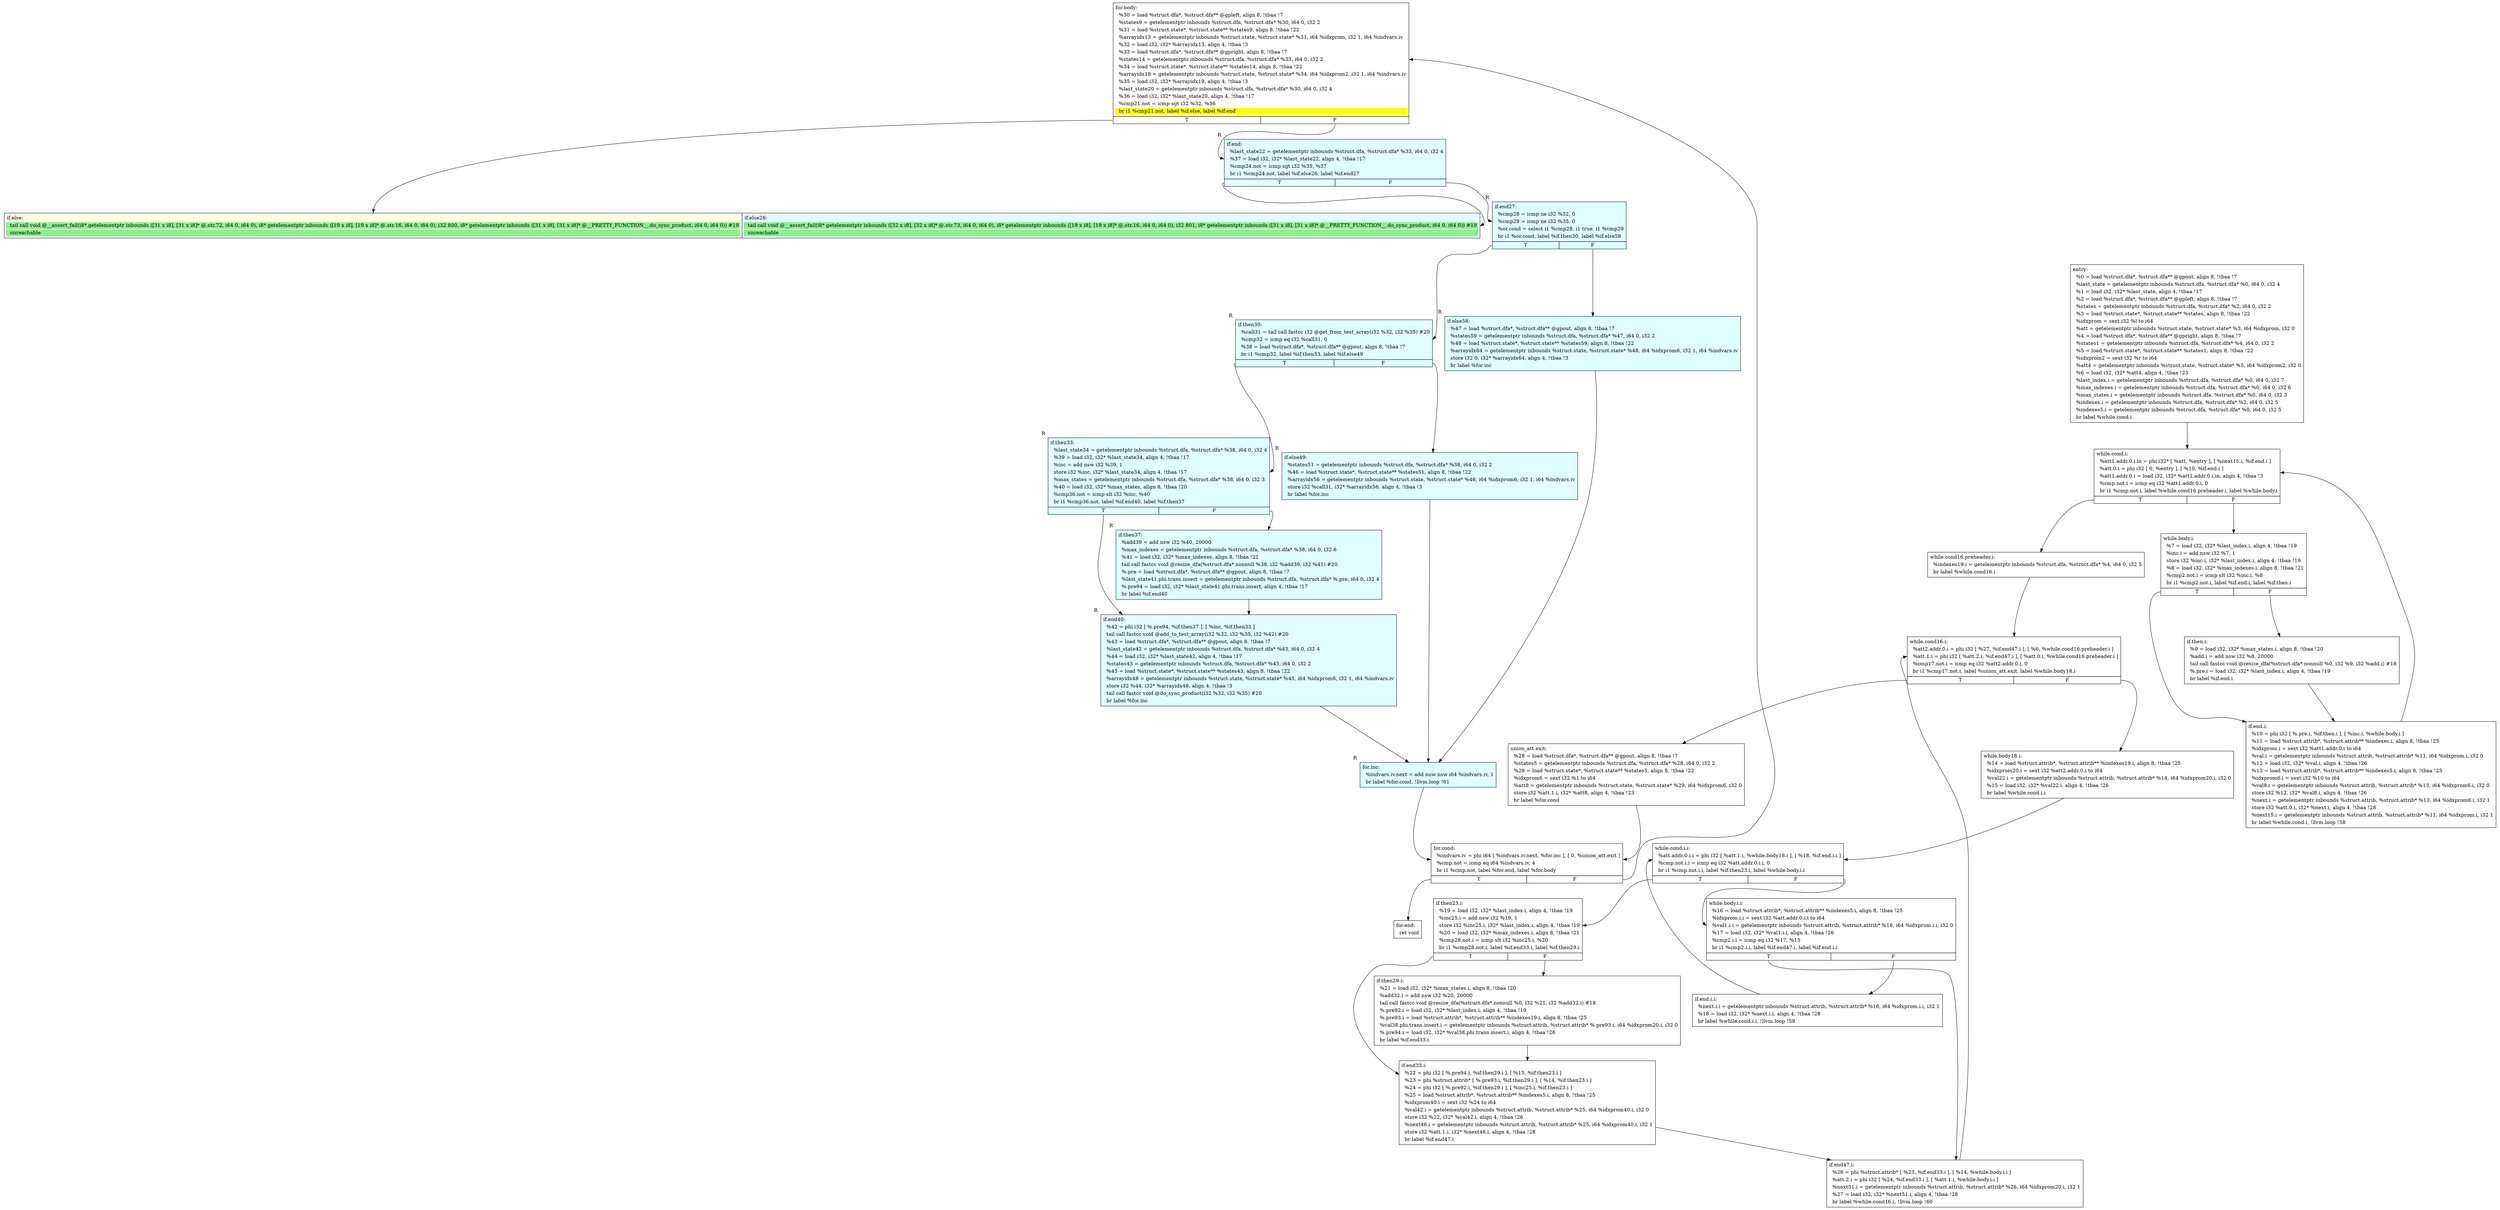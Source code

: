digraph {
m_bb0 [shape = none, label  = <<table border="0" cellspacing="0">
<tr><td port="f1" border="1" colspan="2"><table bgcolor="LightYellow" border="0">
<tr><td align="left">if.else:</td></tr>
<tr><td bgcolor="lightgreen" align="left">  tail call void @__assert_fail(i8* getelementptr inbounds ([31 x i8], [31 x i8]* @.str.72, i64 0, i64 0), i8* getelementptr inbounds ([19 x i8], [19 x i8]* @.str.16, i64 0, i64 0), i32 800, i8* getelementptr inbounds ([31 x i8], [31 x i8]* @__PRETTY_FUNCTION__.do_sync_product, i64 0, i64 0)) #19</td></tr>
<tr><td bgcolor="lightgreen" align="left">  unreachable</td></tr>
</table>
</td>
<td port="f2" border="1" colspan="2"><table bgcolor="LightCyan" border="0">
<tr><td align="left">if.else26:</td></tr>
<tr><td bgcolor="lightgreen" align="left">  tail call void @__assert_fail(i8* getelementptr inbounds ([32 x i8], [32 x i8]* @.str.73, i64 0, i64 0), i8* getelementptr inbounds ([19 x i8], [19 x i8]* @.str.16, i64 0, i64 0), i32 801, i8* getelementptr inbounds ([31 x i8], [31 x i8]* @__PRETTY_FUNCTION__.do_sync_product, i64 0, i64 0)) #19</td></tr>
<tr><td bgcolor="lightgreen" align="left">  unreachable</td></tr>
</table>
</td></tr>
</table>> ]
f_bb0 [shape = none, label  = <<table  border="0" cellspacing="0">
<tr><td port="f" border="1"><table border="0">
<tr><td align="left">entry:</td></tr>
<tr><td align="left">  %0 = load %struct.dfa*, %struct.dfa** @gpout, align 8, !tbaa !7</td></tr>
<tr><td align="left">  %last_state = getelementptr inbounds %struct.dfa, %struct.dfa* %0, i64 0, i32 4</td></tr>
<tr><td align="left">  %1 = load i32, i32* %last_state, align 4, !tbaa !17</td></tr>
<tr><td align="left">  %2 = load %struct.dfa*, %struct.dfa** @gpleft, align 8, !tbaa !7</td></tr>
<tr><td align="left">  %states = getelementptr inbounds %struct.dfa, %struct.dfa* %2, i64 0, i32 2</td></tr>
<tr><td align="left">  %3 = load %struct.state*, %struct.state** %states, align 8, !tbaa !22</td></tr>
<tr><td align="left">  %idxprom = sext i32 %l to i64</td></tr>
<tr><td align="left">  %att = getelementptr inbounds %struct.state, %struct.state* %3, i64 %idxprom, i32 0</td></tr>
<tr><td align="left">  %4 = load %struct.dfa*, %struct.dfa** @gpright, align 8, !tbaa !7</td></tr>
<tr><td align="left">  %states1 = getelementptr inbounds %struct.dfa, %struct.dfa* %4, i64 0, i32 2</td></tr>
<tr><td align="left">  %5 = load %struct.state*, %struct.state** %states1, align 8, !tbaa !22</td></tr>
<tr><td align="left">  %idxprom2 = sext i32 %r to i64</td></tr>
<tr><td align="left">  %att4 = getelementptr inbounds %struct.state, %struct.state* %5, i64 %idxprom2, i32 0</td></tr>
<tr><td align="left">  %6 = load i32, i32* %att4, align 4, !tbaa !23</td></tr>
<tr><td align="left">  %last_index.i = getelementptr inbounds %struct.dfa, %struct.dfa* %0, i64 0, i32 7</td></tr>
<tr><td align="left">  %max_indexes.i = getelementptr inbounds %struct.dfa, %struct.dfa* %0, i64 0, i32 6</td></tr>
<tr><td align="left">  %max_states.i = getelementptr inbounds %struct.dfa, %struct.dfa* %0, i64 0, i32 3</td></tr>
<tr><td align="left">  %indexes.i = getelementptr inbounds %struct.dfa, %struct.dfa* %2, i64 0, i32 5</td></tr>
<tr><td align="left">  %indexes5.i = getelementptr inbounds %struct.dfa, %struct.dfa* %0, i64 0, i32 5</td></tr>
<tr><td align="left">  br label %while.cond.i</td></tr>
</table>
</td></tr>
</table>> ]
f_bb1 [shape = none, label  = <<table  border="0" cellspacing="0">
<tr><td port="f" border="1" colspan="2"><table border="0">
<tr><td align="left">while.cond.i:</td></tr>
<tr><td align="left">  %att1.addr.0.i.in = phi i32* [ %att, %entry ], [ %next15.i, %if.end.i ]</td></tr>
<tr><td align="left">  %att.0.i = phi i32 [ 0, %entry ], [ %10, %if.end.i ]</td></tr>
<tr><td align="left">  %att1.addr.0.i = load i32, i32* %att1.addr.0.i.in, align 4, !tbaa !3</td></tr>
<tr><td align="left">  %cmp.not.i = icmp eq i32 %att1.addr.0.i, 0</td></tr>
<tr><td align="left">  br i1 %cmp.not.i, label %while.cond16.preheader.i, label %while.body.i</td></tr>
</table>
</td></tr>
<tr><td border="1" port="fT">T</td><td border="1" port="fF">F</td></tr>
</table>> ]
f_bb2 [shape = none, label  = <<table  border="0" cellspacing="0">
<tr><td port="f" border="1"><table border="0">
<tr><td align="left">while.cond16.preheader.i:</td></tr>
<tr><td align="left">  %indexes19.i = getelementptr inbounds %struct.dfa, %struct.dfa* %4, i64 0, i32 5</td></tr>
<tr><td align="left">  br label %while.cond16.i</td></tr>
</table>
</td></tr>
</table>> ]
f_bb3 [shape = none, label  = <<table  border="0" cellspacing="0">
<tr><td port="f" border="1" colspan="2"><table border="0">
<tr><td align="left">while.body.i:</td></tr>
<tr><td align="left">  %7 = load i32, i32* %last_index.i, align 4, !tbaa !19</td></tr>
<tr><td align="left">  %inc.i = add nsw i32 %7, 1</td></tr>
<tr><td align="left">  store i32 %inc.i, i32* %last_index.i, align 4, !tbaa !19</td></tr>
<tr><td align="left">  %8 = load i32, i32* %max_indexes.i, align 8, !tbaa !21</td></tr>
<tr><td align="left">  %cmp2.not.i = icmp slt i32 %inc.i, %8</td></tr>
<tr><td align="left">  br i1 %cmp2.not.i, label %if.end.i, label %if.then.i</td></tr>
</table>
</td></tr>
<tr><td border="1" port="fT">T</td><td border="1" port="fF">F</td></tr>
</table>> ]
f_bb4 [shape = none, label  = <<table  border="0" cellspacing="0">
<tr><td port="f" border="1"><table border="0">
<tr><td align="left">if.then.i:</td></tr>
<tr><td align="left">  %9 = load i32, i32* %max_states.i, align 8, !tbaa !20</td></tr>
<tr><td align="left">  %add.i = add nsw i32 %8, 20000</td></tr>
<tr><td align="left">  tail call fastcc void @resize_dfa(%struct.dfa* nonnull %0, i32 %9, i32 %add.i) #18</td></tr>
<tr><td align="left">  %.pre.i = load i32, i32* %last_index.i, align 4, !tbaa !19</td></tr>
<tr><td align="left">  br label %if.end.i</td></tr>
</table>
</td></tr>
</table>> ]
f_bb5 [shape = none, label  = <<table  border="0" cellspacing="0">
<tr><td port="f" border="1"><table border="0">
<tr><td align="left">if.end.i:</td></tr>
<tr><td align="left">  %10 = phi i32 [ %.pre.i, %if.then.i ], [ %inc.i, %while.body.i ]</td></tr>
<tr><td align="left">  %11 = load %struct.attrib*, %struct.attrib** %indexes.i, align 8, !tbaa !25</td></tr>
<tr><td align="left">  %idxprom.i = sext i32 %att1.addr.0.i to i64</td></tr>
<tr><td align="left">  %val.i = getelementptr inbounds %struct.attrib, %struct.attrib* %11, i64 %idxprom.i, i32 0</td></tr>
<tr><td align="left">  %12 = load i32, i32* %val.i, align 4, !tbaa !26</td></tr>
<tr><td align="left">  %13 = load %struct.attrib*, %struct.attrib** %indexes5.i, align 8, !tbaa !25</td></tr>
<tr><td align="left">  %idxprom6.i = sext i32 %10 to i64</td></tr>
<tr><td align="left">  %val8.i = getelementptr inbounds %struct.attrib, %struct.attrib* %13, i64 %idxprom6.i, i32 0</td></tr>
<tr><td align="left">  store i32 %12, i32* %val8.i, align 4, !tbaa !26</td></tr>
<tr><td align="left">  %next.i = getelementptr inbounds %struct.attrib, %struct.attrib* %13, i64 %idxprom6.i, i32 1</td></tr>
<tr><td align="left">  store i32 %att.0.i, i32* %next.i, align 4, !tbaa !28</td></tr>
<tr><td align="left">  %next15.i = getelementptr inbounds %struct.attrib, %struct.attrib* %11, i64 %idxprom.i, i32 1</td></tr>
<tr><td align="left">  br label %while.cond.i, !llvm.loop !58</td></tr>
</table>
</td></tr>
</table>> ]
f_bb6 [shape = none, label  = <<table  border="0" cellspacing="0">
<tr><td port="f" border="1" colspan="2"><table border="0">
<tr><td align="left">while.cond16.i:</td></tr>
<tr><td align="left">  %att2.addr.0.i = phi i32 [ %27, %if.end47.i ], [ %6, %while.cond16.preheader.i ]</td></tr>
<tr><td align="left">  %att.1.i = phi i32 [ %att.2.i, %if.end47.i ], [ %att.0.i, %while.cond16.preheader.i ]</td></tr>
<tr><td align="left">  %cmp17.not.i = icmp eq i32 %att2.addr.0.i, 0</td></tr>
<tr><td align="left">  br i1 %cmp17.not.i, label %union_att.exit, label %while.body18.i</td></tr>
</table>
</td></tr>
<tr><td border="1" port="fT">T</td><td border="1" port="fF">F</td></tr>
</table>> ]
f_bb7 [shape = none, label  = <<table  border="0" cellspacing="0">
<tr><td port="f" border="1"><table border="0">
<tr><td align="left">while.body18.i:</td></tr>
<tr><td align="left">  %14 = load %struct.attrib*, %struct.attrib** %indexes19.i, align 8, !tbaa !25</td></tr>
<tr><td align="left">  %idxprom20.i = sext i32 %att2.addr.0.i to i64</td></tr>
<tr><td align="left">  %val22.i = getelementptr inbounds %struct.attrib, %struct.attrib* %14, i64 %idxprom20.i, i32 0</td></tr>
<tr><td align="left">  %15 = load i32, i32* %val22.i, align 4, !tbaa !26</td></tr>
<tr><td align="left">  br label %while.cond.i.i</td></tr>
</table>
</td></tr>
</table>> ]
f_bb8 [shape = none, label  = <<table  border="0" cellspacing="0">
<tr><td port="f" border="1" colspan="2"><table border="0">
<tr><td align="left">while.cond.i.i:</td></tr>
<tr><td align="left">  %att.addr.0.i.i = phi i32 [ %att.1.i, %while.body18.i ], [ %18, %if.end.i.i ]</td></tr>
<tr><td align="left">  %cmp.not.i.i = icmp eq i32 %att.addr.0.i.i, 0</td></tr>
<tr><td align="left">  br i1 %cmp.not.i.i, label %if.then23.i, label %while.body.i.i</td></tr>
</table>
</td></tr>
<tr><td border="1" port="fT">T</td><td border="1" port="fF">F</td></tr>
</table>> ]
f_bb9 [shape = none, label  = <<table  border="0" cellspacing="0">
<tr><td port="f" border="1" colspan="2"><table border="0">
<tr><td align="left">while.body.i.i:</td></tr>
<tr><td align="left">  %16 = load %struct.attrib*, %struct.attrib** %indexes5.i, align 8, !tbaa !25</td></tr>
<tr><td align="left">  %idxprom.i.i = sext i32 %att.addr.0.i.i to i64</td></tr>
<tr><td align="left">  %val1.i.i = getelementptr inbounds %struct.attrib, %struct.attrib* %16, i64 %idxprom.i.i, i32 0</td></tr>
<tr><td align="left">  %17 = load i32, i32* %val1.i.i, align 4, !tbaa !26</td></tr>
<tr><td align="left">  %cmp2.i.i = icmp eq i32 %17, %15</td></tr>
<tr><td align="left">  br i1 %cmp2.i.i, label %if.end47.i, label %if.end.i.i</td></tr>
</table>
</td></tr>
<tr><td border="1" port="fT">T</td><td border="1" port="fF">F</td></tr>
</table>> ]
f_bb10 [shape = none, label  = <<table  border="0" cellspacing="0">
<tr><td port="f" border="1"><table border="0">
<tr><td align="left">if.end.i.i:</td></tr>
<tr><td align="left">  %next.i.i = getelementptr inbounds %struct.attrib, %struct.attrib* %16, i64 %idxprom.i.i, i32 1</td></tr>
<tr><td align="left">  %18 = load i32, i32* %next.i.i, align 4, !tbaa !28</td></tr>
<tr><td align="left">  br label %while.cond.i.i, !llvm.loop !59</td></tr>
</table>
</td></tr>
</table>> ]
f_bb11 [shape = none, label  = <<table  border="0" cellspacing="0">
<tr><td port="f" border="1" colspan="2"><table border="0">
<tr><td align="left">if.then23.i:</td></tr>
<tr><td align="left">  %19 = load i32, i32* %last_index.i, align 4, !tbaa !19</td></tr>
<tr><td align="left">  %inc25.i = add nsw i32 %19, 1</td></tr>
<tr><td align="left">  store i32 %inc25.i, i32* %last_index.i, align 4, !tbaa !19</td></tr>
<tr><td align="left">  %20 = load i32, i32* %max_indexes.i, align 8, !tbaa !21</td></tr>
<tr><td align="left">  %cmp28.not.i = icmp slt i32 %inc25.i, %20</td></tr>
<tr><td align="left">  br i1 %cmp28.not.i, label %if.end33.i, label %if.then29.i</td></tr>
</table>
</td></tr>
<tr><td border="1" port="fT">T</td><td border="1" port="fF">F</td></tr>
</table>> ]
f_bb12 [shape = none, label  = <<table  border="0" cellspacing="0">
<tr><td port="f" border="1"><table border="0">
<tr><td align="left">if.then29.i:</td></tr>
<tr><td align="left">  %21 = load i32, i32* %max_states.i, align 8, !tbaa !20</td></tr>
<tr><td align="left">  %add32.i = add nsw i32 %20, 20000</td></tr>
<tr><td align="left">  tail call fastcc void @resize_dfa(%struct.dfa* nonnull %0, i32 %21, i32 %add32.i) #18</td></tr>
<tr><td align="left">  %.pre92.i = load i32, i32* %last_index.i, align 4, !tbaa !19</td></tr>
<tr><td align="left">  %.pre93.i = load %struct.attrib*, %struct.attrib** %indexes19.i, align 8, !tbaa !25</td></tr>
<tr><td align="left">  %val38.phi.trans.insert.i = getelementptr inbounds %struct.attrib, %struct.attrib* %.pre93.i, i64 %idxprom20.i, i32 0</td></tr>
<tr><td align="left">  %.pre94.i = load i32, i32* %val38.phi.trans.insert.i, align 4, !tbaa !26</td></tr>
<tr><td align="left">  br label %if.end33.i</td></tr>
</table>
</td></tr>
</table>> ]
f_bb13 [shape = none, label  = <<table  border="0" cellspacing="0">
<tr><td port="f" border="1"><table border="0">
<tr><td align="left">if.end33.i:</td></tr>
<tr><td align="left">  %22 = phi i32 [ %.pre94.i, %if.then29.i ], [ %15, %if.then23.i ]</td></tr>
<tr><td align="left">  %23 = phi %struct.attrib* [ %.pre93.i, %if.then29.i ], [ %14, %if.then23.i ]</td></tr>
<tr><td align="left">  %24 = phi i32 [ %.pre92.i, %if.then29.i ], [ %inc25.i, %if.then23.i ]</td></tr>
<tr><td align="left">  %25 = load %struct.attrib*, %struct.attrib** %indexes5.i, align 8, !tbaa !25</td></tr>
<tr><td align="left">  %idxprom40.i = sext i32 %24 to i64</td></tr>
<tr><td align="left">  %val42.i = getelementptr inbounds %struct.attrib, %struct.attrib* %25, i64 %idxprom40.i, i32 0</td></tr>
<tr><td align="left">  store i32 %22, i32* %val42.i, align 4, !tbaa !26</td></tr>
<tr><td align="left">  %next46.i = getelementptr inbounds %struct.attrib, %struct.attrib* %25, i64 %idxprom40.i, i32 1</td></tr>
<tr><td align="left">  store i32 %att.1.i, i32* %next46.i, align 4, !tbaa !28</td></tr>
<tr><td align="left">  br label %if.end47.i</td></tr>
</table>
</td></tr>
</table>> ]
f_bb14 [shape = none, label  = <<table  border="0" cellspacing="0">
<tr><td port="f" border="1"><table border="0">
<tr><td align="left">if.end47.i:</td></tr>
<tr><td align="left">  %26 = phi %struct.attrib* [ %23, %if.end33.i ], [ %14, %while.body.i.i ]</td></tr>
<tr><td align="left">  %att.2.i = phi i32 [ %24, %if.end33.i ], [ %att.1.i, %while.body.i.i ]</td></tr>
<tr><td align="left">  %next51.i = getelementptr inbounds %struct.attrib, %struct.attrib* %26, i64 %idxprom20.i, i32 1</td></tr>
<tr><td align="left">  %27 = load i32, i32* %next51.i, align 4, !tbaa !28</td></tr>
<tr><td align="left">  br label %while.cond16.i, !llvm.loop !60</td></tr>
</table>
</td></tr>
</table>> ]
f_bb15 [shape = none, label  = <<table  border="0" cellspacing="0">
<tr><td port="f" border="1"><table border="0">
<tr><td align="left">union_att.exit:</td></tr>
<tr><td align="left">  %28 = load %struct.dfa*, %struct.dfa** @gpout, align 8, !tbaa !7</td></tr>
<tr><td align="left">  %states5 = getelementptr inbounds %struct.dfa, %struct.dfa* %28, i64 0, i32 2</td></tr>
<tr><td align="left">  %29 = load %struct.state*, %struct.state** %states5, align 8, !tbaa !22</td></tr>
<tr><td align="left">  %idxprom6 = sext i32 %1 to i64</td></tr>
<tr><td align="left">  %att8 = getelementptr inbounds %struct.state, %struct.state* %29, i64 %idxprom6, i32 0</td></tr>
<tr><td align="left">  store i32 %att.1.i, i32* %att8, align 4, !tbaa !23</td></tr>
<tr><td align="left">  br label %for.cond</td></tr>
</table>
</td></tr>
</table>> ]
f_bb16 [shape = none, label  = <<table  border="0" cellspacing="0">
<tr><td port="f" border="1" colspan="2"><table border="0">
<tr><td align="left">for.cond:</td></tr>
<tr><td align="left">  %indvars.iv = phi i64 [ %indvars.iv.next, %for.inc ], [ 0, %union_att.exit ]</td></tr>
<tr><td align="left">  %cmp.not = icmp eq i64 %indvars.iv, 4</td></tr>
<tr><td align="left">  br i1 %cmp.not, label %for.end, label %for.body</td></tr>
</table>
</td></tr>
<tr><td border="1" port="fT">T</td><td border="1" port="fF">F</td></tr>
</table>> ]
f_bb17 [shape = none, label  = <<table  border="0" cellspacing="0">
<tr><td port="f" border="1" colspan="2"><table border="0">
<tr><td align="left">for.body:</td></tr>
<tr><td align="left">  %30 = load %struct.dfa*, %struct.dfa** @gpleft, align 8, !tbaa !7</td></tr>
<tr><td align="left">  %states9 = getelementptr inbounds %struct.dfa, %struct.dfa* %30, i64 0, i32 2</td></tr>
<tr><td align="left">  %31 = load %struct.state*, %struct.state** %states9, align 8, !tbaa !22</td></tr>
<tr><td align="left">  %arrayidx13 = getelementptr inbounds %struct.state, %struct.state* %31, i64 %idxprom, i32 1, i64 %indvars.iv</td></tr>
<tr><td align="left">  %32 = load i32, i32* %arrayidx13, align 4, !tbaa !3</td></tr>
<tr><td align="left">  %33 = load %struct.dfa*, %struct.dfa** @gpright, align 8, !tbaa !7</td></tr>
<tr><td align="left">  %states14 = getelementptr inbounds %struct.dfa, %struct.dfa* %33, i64 0, i32 2</td></tr>
<tr><td align="left">  %34 = load %struct.state*, %struct.state** %states14, align 8, !tbaa !22</td></tr>
<tr><td align="left">  %arrayidx19 = getelementptr inbounds %struct.state, %struct.state* %34, i64 %idxprom2, i32 1, i64 %indvars.iv</td></tr>
<tr><td align="left">  %35 = load i32, i32* %arrayidx19, align 4, !tbaa !3</td></tr>
<tr><td align="left">  %last_state20 = getelementptr inbounds %struct.dfa, %struct.dfa* %30, i64 0, i32 4</td></tr>
<tr><td align="left">  %36 = load i32, i32* %last_state20, align 4, !tbaa !17</td></tr>
<tr><td align="left">  %cmp21.not = icmp sgt i32 %32, %36</td></tr>
<tr><td bgcolor="yellow" align="left">  br i1 %cmp21.not, label %if.else, label %if.end</td></tr>
</table>
</td></tr>
<tr><td border="1" port="fT">T</td><td border="1" port="fF">F</td></tr>
</table>> ]
f_bb18 [shape = none,  xlabel="R", label  = <<table  bgcolor="LightCyan"  border="0" cellspacing="0">
<tr><td port="f" border="1" colspan="2"><table border="0">
<tr><td align="left">if.end:</td></tr>
<tr><td align="left">  %last_state22 = getelementptr inbounds %struct.dfa, %struct.dfa* %33, i64 0, i32 4</td></tr>
<tr><td align="left">  %37 = load i32, i32* %last_state22, align 4, !tbaa !17</td></tr>
<tr><td align="left">  %cmp24.not = icmp sgt i32 %35, %37</td></tr>
<tr><td align="left">  br i1 %cmp24.not, label %if.else26, label %if.end27</td></tr>
</table>
</td></tr>
<tr><td border="1" port="fT">T</td><td border="1" port="fF">F</td></tr>
</table>> ]
f_bb19 [shape = none,  xlabel="R", label  = <<table  bgcolor="LightCyan"  border="0" cellspacing="0">
<tr><td port="f" border="1" colspan="2"><table border="0">
<tr><td align="left">if.end27:</td></tr>
<tr><td align="left">  %cmp28 = icmp ne i32 %32, 0</td></tr>
<tr><td align="left">  %cmp29 = icmp ne i32 %35, 0</td></tr>
<tr><td align="left">  %or.cond = select i1 %cmp28, i1 true, i1 %cmp29</td></tr>
<tr><td align="left">  br i1 %or.cond, label %if.then30, label %if.else58</td></tr>
</table>
</td></tr>
<tr><td border="1" port="fT">T</td><td border="1" port="fF">F</td></tr>
</table>> ]
f_bb20 [shape = none,  xlabel="R", label  = <<table  bgcolor="LightCyan"  border="0" cellspacing="0">
<tr><td port="f" border="1" colspan="2"><table border="0">
<tr><td align="left">if.then30:</td></tr>
<tr><td align="left">  %call31 = tail call fastcc i32 @get_from_test_array(i32 %32, i32 %35) #20</td></tr>
<tr><td align="left">  %cmp32 = icmp eq i32 %call31, 0</td></tr>
<tr><td align="left">  %38 = load %struct.dfa*, %struct.dfa** @gpout, align 8, !tbaa !7</td></tr>
<tr><td align="left">  br i1 %cmp32, label %if.then33, label %if.else49</td></tr>
</table>
</td></tr>
<tr><td border="1" port="fT">T</td><td border="1" port="fF">F</td></tr>
</table>> ]
f_bb21 [shape = none,  xlabel="R", label  = <<table  bgcolor="LightCyan"  border="0" cellspacing="0">
<tr><td port="f" border="1" colspan="2"><table border="0">
<tr><td align="left">if.then33:</td></tr>
<tr><td align="left">  %last_state34 = getelementptr inbounds %struct.dfa, %struct.dfa* %38, i64 0, i32 4</td></tr>
<tr><td align="left">  %39 = load i32, i32* %last_state34, align 4, !tbaa !17</td></tr>
<tr><td align="left">  %inc = add nsw i32 %39, 1</td></tr>
<tr><td align="left">  store i32 %inc, i32* %last_state34, align 4, !tbaa !17</td></tr>
<tr><td align="left">  %max_states = getelementptr inbounds %struct.dfa, %struct.dfa* %38, i64 0, i32 3</td></tr>
<tr><td align="left">  %40 = load i32, i32* %max_states, align 8, !tbaa !20</td></tr>
<tr><td align="left">  %cmp36.not = icmp slt i32 %inc, %40</td></tr>
<tr><td align="left">  br i1 %cmp36.not, label %if.end40, label %if.then37</td></tr>
</table>
</td></tr>
<tr><td border="1" port="fT">T</td><td border="1" port="fF">F</td></tr>
</table>> ]
f_bb22 [shape = none,  xlabel="R", label  = <<table  bgcolor="LightCyan"  border="0" cellspacing="0">
<tr><td port="f" border="1"><table border="0">
<tr><td align="left">if.then37:</td></tr>
<tr><td align="left">  %add39 = add nsw i32 %40, 20000</td></tr>
<tr><td align="left">  %max_indexes = getelementptr inbounds %struct.dfa, %struct.dfa* %38, i64 0, i32 6</td></tr>
<tr><td align="left">  %41 = load i32, i32* %max_indexes, align 8, !tbaa !21</td></tr>
<tr><td align="left">  tail call fastcc void @resize_dfa(%struct.dfa* nonnull %38, i32 %add39, i32 %41) #20</td></tr>
<tr><td align="left">  %.pre = load %struct.dfa*, %struct.dfa** @gpout, align 8, !tbaa !7</td></tr>
<tr><td align="left">  %last_state41.phi.trans.insert = getelementptr inbounds %struct.dfa, %struct.dfa* %.pre, i64 0, i32 4</td></tr>
<tr><td align="left">  %.pre94 = load i32, i32* %last_state41.phi.trans.insert, align 4, !tbaa !17</td></tr>
<tr><td align="left">  br label %if.end40</td></tr>
</table>
</td></tr>
</table>> ]
f_bb23 [shape = none,  xlabel="R", label  = <<table  bgcolor="LightCyan"  border="0" cellspacing="0">
<tr><td port="f" border="1"><table border="0">
<tr><td align="left">if.end40:</td></tr>
<tr><td align="left">  %42 = phi i32 [ %.pre94, %if.then37 ], [ %inc, %if.then33 ]</td></tr>
<tr><td align="left">  tail call fastcc void @add_to_test_array(i32 %32, i32 %35, i32 %42) #20</td></tr>
<tr><td align="left">  %43 = load %struct.dfa*, %struct.dfa** @gpout, align 8, !tbaa !7</td></tr>
<tr><td align="left">  %last_state42 = getelementptr inbounds %struct.dfa, %struct.dfa* %43, i64 0, i32 4</td></tr>
<tr><td align="left">  %44 = load i32, i32* %last_state42, align 4, !tbaa !17</td></tr>
<tr><td align="left">  %states43 = getelementptr inbounds %struct.dfa, %struct.dfa* %43, i64 0, i32 2</td></tr>
<tr><td align="left">  %45 = load %struct.state*, %struct.state** %states43, align 8, !tbaa !22</td></tr>
<tr><td align="left">  %arrayidx48 = getelementptr inbounds %struct.state, %struct.state* %45, i64 %idxprom6, i32 1, i64 %indvars.iv</td></tr>
<tr><td align="left">  store i32 %44, i32* %arrayidx48, align 4, !tbaa !3</td></tr>
<tr><td align="left">  tail call fastcc void @do_sync_product(i32 %32, i32 %35) #20</td></tr>
<tr><td align="left">  br label %for.inc</td></tr>
</table>
</td></tr>
</table>> ]
f_bb24 [shape = none,  xlabel="R", label  = <<table  bgcolor="LightCyan"  border="0" cellspacing="0">
<tr><td port="f" border="1"><table border="0">
<tr><td align="left">if.else49:</td></tr>
<tr><td align="left">  %states51 = getelementptr inbounds %struct.dfa, %struct.dfa* %38, i64 0, i32 2</td></tr>
<tr><td align="left">  %46 = load %struct.state*, %struct.state** %states51, align 8, !tbaa !22</td></tr>
<tr><td align="left">  %arrayidx56 = getelementptr inbounds %struct.state, %struct.state* %46, i64 %idxprom6, i32 1, i64 %indvars.iv</td></tr>
<tr><td align="left">  store i32 %call31, i32* %arrayidx56, align 4, !tbaa !3</td></tr>
<tr><td align="left">  br label %for.inc</td></tr>
</table>
</td></tr>
</table>> ]
f_bb25 [shape = none,  xlabel="R", label  = <<table  bgcolor="LightCyan"  border="0" cellspacing="0">
<tr><td port="f" border="1"><table border="0">
<tr><td align="left">if.else58:</td></tr>
<tr><td align="left">  %47 = load %struct.dfa*, %struct.dfa** @gpout, align 8, !tbaa !7</td></tr>
<tr><td align="left">  %states59 = getelementptr inbounds %struct.dfa, %struct.dfa* %47, i64 0, i32 2</td></tr>
<tr><td align="left">  %48 = load %struct.state*, %struct.state** %states59, align 8, !tbaa !22</td></tr>
<tr><td align="left">  %arrayidx64 = getelementptr inbounds %struct.state, %struct.state* %48, i64 %idxprom6, i32 1, i64 %indvars.iv</td></tr>
<tr><td align="left">  store i32 0, i32* %arrayidx64, align 4, !tbaa !3</td></tr>
<tr><td align="left">  br label %for.inc</td></tr>
</table>
</td></tr>
</table>> ]
f_bb26 [shape = none,  xlabel="R", label  = <<table  bgcolor="LightCyan"  border="0" cellspacing="0">
<tr><td port="f" border="1"><table border="0">
<tr><td align="left">for.inc:</td></tr>
<tr><td align="left">  %indvars.iv.next = add nuw nsw i64 %indvars.iv, 1</td></tr>
<tr><td align="left">  br label %for.cond, !llvm.loop !61</td></tr>
</table>
</td></tr>
</table>> ]
f_bb27 [shape = none, label  = <<table  border="0" cellspacing="0">
<tr><td port="f" border="1"><table border="0">
<tr><td align="left">for.end:</td></tr>
<tr><td align="left">  ret void</td></tr>
</table>
</td></tr>
</table>> ]
f_bb0:f -> f_bb1:f
f_bb1:fT -> f_bb2:f
f_bb1:fF -> f_bb3:f
f_bb2:f -> f_bb6:f
f_bb3:fT -> f_bb5:f
f_bb3:fF -> f_bb4:f
f_bb4:f -> f_bb5:f
f_bb5:f -> f_bb1:f
f_bb6:fT -> f_bb15:f
f_bb6:fF -> f_bb7:f
f_bb7:f -> f_bb8:f
f_bb8:fT -> f_bb11:f
f_bb8:fF -> f_bb9:f
f_bb9:fT -> f_bb14:f
f_bb9:fF -> f_bb10:f
f_bb10:f -> f_bb8:f
f_bb11:fT -> f_bb13:f
f_bb11:fF -> f_bb12:f
f_bb12:f -> f_bb13:f
f_bb13:f -> f_bb14:f
f_bb14:f -> f_bb6:f
f_bb15:f -> f_bb16:f
f_bb16:fT -> f_bb27:f
f_bb16:fF -> f_bb17:f
f_bb17:fT -> m_bb0:f1
f_bb17:fF -> f_bb18:f
f_bb18:fT -> m_bb0:f2
f_bb18:fF -> f_bb19:f
f_bb19:fT -> f_bb20:f
f_bb19:fF -> f_bb25:f
f_bb20:fT -> f_bb21:f
f_bb20:fF -> f_bb24:f
f_bb21:fT -> f_bb23:f
f_bb21:fF -> f_bb22:f
f_bb22:f -> f_bb23:f
f_bb23:f -> f_bb26:f
f_bb24:f -> f_bb26:f
f_bb25:f -> f_bb26:f
f_bb26:f -> f_bb16:f
}

